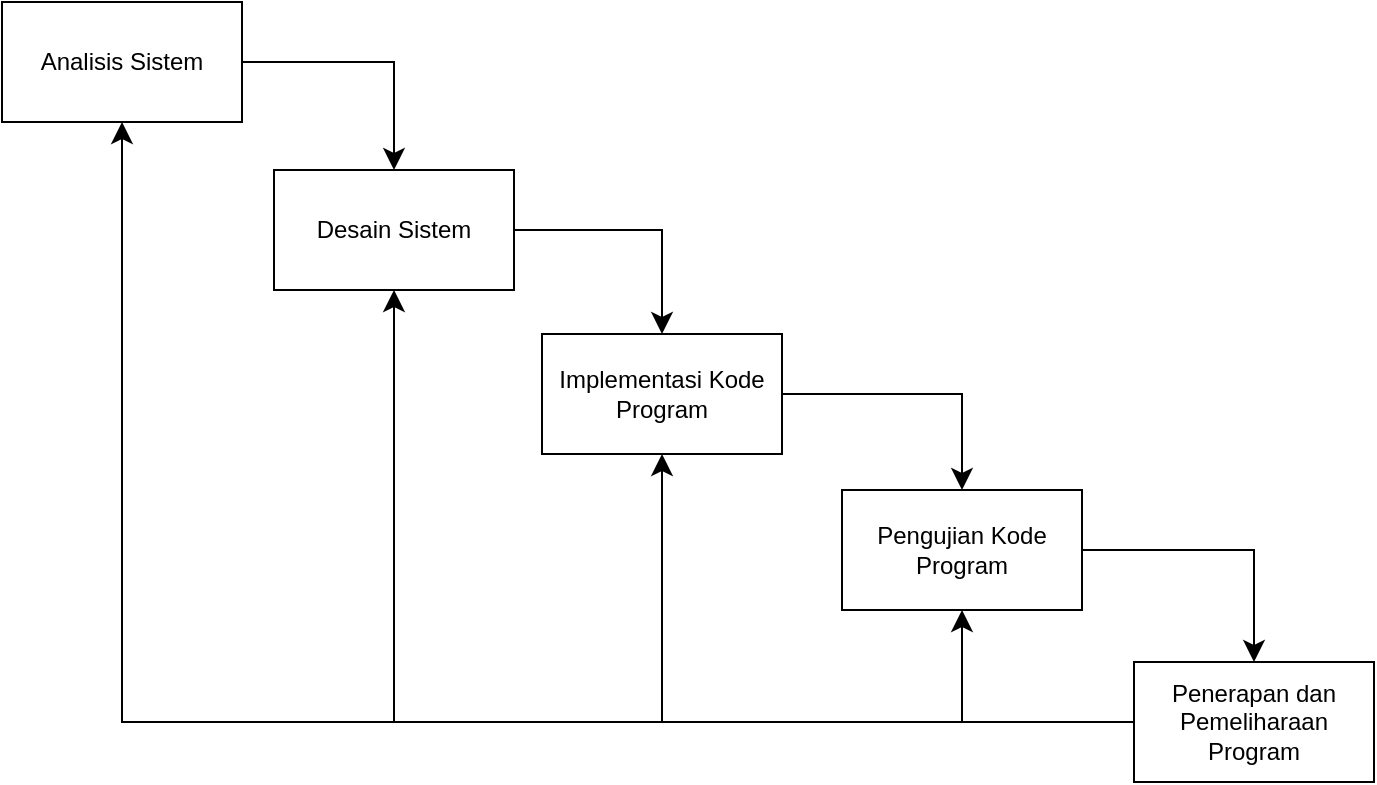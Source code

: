 <mxfile version="27.1.4">
  <diagram name="Page-1" id="JnAjO2oJWAjyHfWthbay">
    <mxGraphModel dx="1426" dy="1343" grid="0" gridSize="10" guides="1" tooltips="1" connect="1" arrows="1" fold="1" page="0" pageScale="1" pageWidth="850" pageHeight="1100" math="0" shadow="0">
      <root>
        <mxCell id="0" />
        <mxCell id="1" parent="0" />
        <mxCell id="QLZv3CAXdcl9bIwJBePk-7" style="edgeStyle=orthogonalEdgeStyle;rounded=0;orthogonalLoop=1;jettySize=auto;html=1;exitX=1;exitY=0.5;exitDx=0;exitDy=0;entryX=0.5;entryY=0;entryDx=0;entryDy=0;fontSize=12;startSize=8;endSize=8;" edge="1" parent="1" source="QLZv3CAXdcl9bIwJBePk-1" target="QLZv3CAXdcl9bIwJBePk-2">
          <mxGeometry relative="1" as="geometry" />
        </mxCell>
        <mxCell id="QLZv3CAXdcl9bIwJBePk-1" value="Analisis Sistem" style="rounded=0;whiteSpace=wrap;html=1;" vertex="1" parent="1">
          <mxGeometry x="24" y="-81" width="120" height="60" as="geometry" />
        </mxCell>
        <mxCell id="QLZv3CAXdcl9bIwJBePk-9" style="edgeStyle=orthogonalEdgeStyle;rounded=0;orthogonalLoop=1;jettySize=auto;html=1;exitX=1;exitY=0.5;exitDx=0;exitDy=0;entryX=0.5;entryY=0;entryDx=0;entryDy=0;fontSize=12;startSize=8;endSize=8;" edge="1" parent="1" source="QLZv3CAXdcl9bIwJBePk-2" target="QLZv3CAXdcl9bIwJBePk-3">
          <mxGeometry relative="1" as="geometry" />
        </mxCell>
        <mxCell id="QLZv3CAXdcl9bIwJBePk-2" value="Desain Sistem" style="rounded=0;whiteSpace=wrap;html=1;" vertex="1" parent="1">
          <mxGeometry x="160" y="3" width="120" height="60" as="geometry" />
        </mxCell>
        <mxCell id="QLZv3CAXdcl9bIwJBePk-10" style="edgeStyle=orthogonalEdgeStyle;rounded=0;orthogonalLoop=1;jettySize=auto;html=1;exitX=1;exitY=0.5;exitDx=0;exitDy=0;entryX=0.5;entryY=0;entryDx=0;entryDy=0;fontSize=12;startSize=8;endSize=8;" edge="1" parent="1" source="QLZv3CAXdcl9bIwJBePk-3" target="QLZv3CAXdcl9bIwJBePk-4">
          <mxGeometry relative="1" as="geometry" />
        </mxCell>
        <mxCell id="QLZv3CAXdcl9bIwJBePk-3" value="Implementasi Kode Program" style="rounded=0;whiteSpace=wrap;html=1;" vertex="1" parent="1">
          <mxGeometry x="294" y="85" width="120" height="60" as="geometry" />
        </mxCell>
        <mxCell id="QLZv3CAXdcl9bIwJBePk-11" style="edgeStyle=orthogonalEdgeStyle;rounded=0;orthogonalLoop=1;jettySize=auto;html=1;exitX=1;exitY=0.5;exitDx=0;exitDy=0;entryX=0.5;entryY=0;entryDx=0;entryDy=0;fontSize=12;startSize=8;endSize=8;" edge="1" parent="1" source="QLZv3CAXdcl9bIwJBePk-4" target="QLZv3CAXdcl9bIwJBePk-5">
          <mxGeometry relative="1" as="geometry" />
        </mxCell>
        <mxCell id="QLZv3CAXdcl9bIwJBePk-4" value="Pengujian Kode Program" style="rounded=0;whiteSpace=wrap;html=1;" vertex="1" parent="1">
          <mxGeometry x="444" y="163" width="120" height="60" as="geometry" />
        </mxCell>
        <mxCell id="QLZv3CAXdcl9bIwJBePk-12" style="edgeStyle=orthogonalEdgeStyle;rounded=0;orthogonalLoop=1;jettySize=auto;html=1;exitX=0;exitY=0.5;exitDx=0;exitDy=0;entryX=0.5;entryY=1;entryDx=0;entryDy=0;fontSize=12;startSize=8;endSize=8;" edge="1" parent="1" source="QLZv3CAXdcl9bIwJBePk-5" target="QLZv3CAXdcl9bIwJBePk-4">
          <mxGeometry relative="1" as="geometry" />
        </mxCell>
        <mxCell id="QLZv3CAXdcl9bIwJBePk-13" style="edgeStyle=orthogonalEdgeStyle;rounded=0;orthogonalLoop=1;jettySize=auto;html=1;exitX=0;exitY=0.5;exitDx=0;exitDy=0;entryX=0.5;entryY=1;entryDx=0;entryDy=0;fontSize=12;startSize=8;endSize=8;" edge="1" parent="1" source="QLZv3CAXdcl9bIwJBePk-5" target="QLZv3CAXdcl9bIwJBePk-3">
          <mxGeometry relative="1" as="geometry" />
        </mxCell>
        <mxCell id="QLZv3CAXdcl9bIwJBePk-14" style="edgeStyle=orthogonalEdgeStyle;rounded=0;orthogonalLoop=1;jettySize=auto;html=1;exitX=0;exitY=0.5;exitDx=0;exitDy=0;entryX=0.5;entryY=1;entryDx=0;entryDy=0;fontSize=12;startSize=8;endSize=8;" edge="1" parent="1" source="QLZv3CAXdcl9bIwJBePk-5" target="QLZv3CAXdcl9bIwJBePk-2">
          <mxGeometry relative="1" as="geometry" />
        </mxCell>
        <mxCell id="QLZv3CAXdcl9bIwJBePk-15" style="edgeStyle=orthogonalEdgeStyle;rounded=0;orthogonalLoop=1;jettySize=auto;html=1;exitX=0;exitY=0.5;exitDx=0;exitDy=0;entryX=0.5;entryY=1;entryDx=0;entryDy=0;fontSize=12;startSize=8;endSize=8;" edge="1" parent="1" source="QLZv3CAXdcl9bIwJBePk-5" target="QLZv3CAXdcl9bIwJBePk-1">
          <mxGeometry relative="1" as="geometry" />
        </mxCell>
        <mxCell id="QLZv3CAXdcl9bIwJBePk-5" value="Penerapan dan Pemeliharaan Program" style="rounded=0;whiteSpace=wrap;html=1;" vertex="1" parent="1">
          <mxGeometry x="590" y="249" width="120" height="60" as="geometry" />
        </mxCell>
      </root>
    </mxGraphModel>
  </diagram>
</mxfile>
